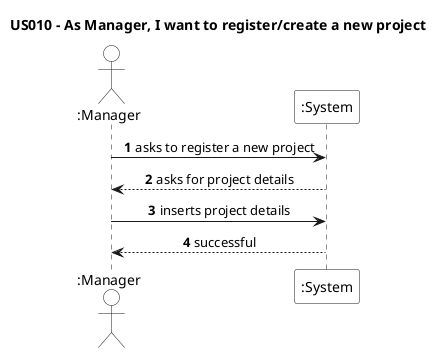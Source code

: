 @startuml

skinparam sequenceMessageAlign center
skinparam classBackgroundColor transparent
autonumber

title US010 - As Manager, I want to register/create a new project

actor ":Manager" as M #white
participant ":System" as System #white

M -> System: asks to register a new project
M <-- System: asks for project details
M -> System: inserts project details
M <-- System: successful

@enduml